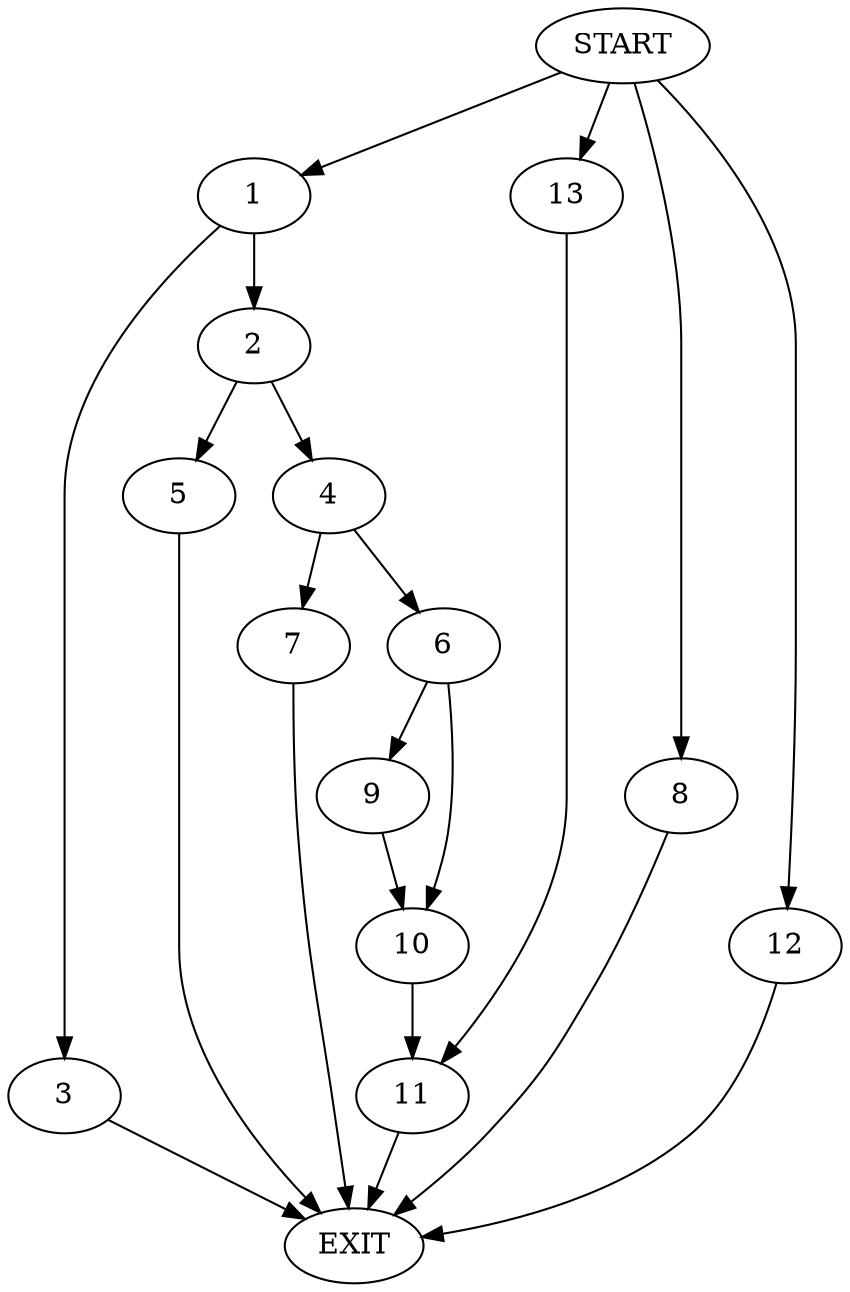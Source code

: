 digraph {
0 [label="START"]
14 [label="EXIT"]
0 -> 1
1 -> 2
1 -> 3
2 -> 4
2 -> 5
3 -> 14
5 -> 14
4 -> 6
4 -> 7
0 -> 8
8 -> 14
7 -> 14
6 -> 9
6 -> 10
10 -> 11
9 -> 10
0 -> 12
12 -> 14
11 -> 14
0 -> 13
13 -> 11
}
